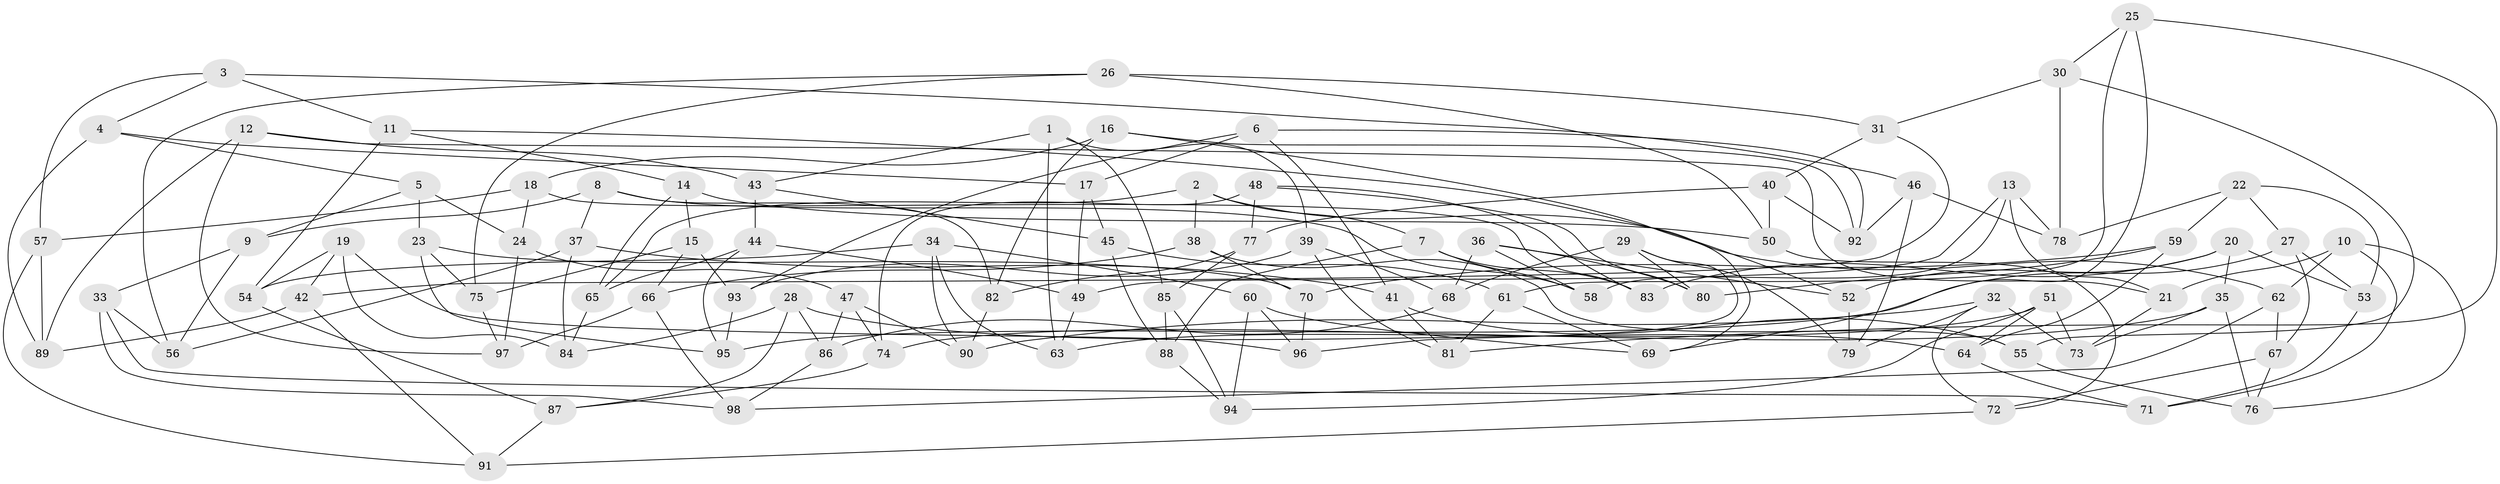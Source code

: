 // Generated by graph-tools (version 1.1) at 2025/50/03/09/25 03:50:54]
// undirected, 98 vertices, 196 edges
graph export_dot {
graph [start="1"]
  node [color=gray90,style=filled];
  1;
  2;
  3;
  4;
  5;
  6;
  7;
  8;
  9;
  10;
  11;
  12;
  13;
  14;
  15;
  16;
  17;
  18;
  19;
  20;
  21;
  22;
  23;
  24;
  25;
  26;
  27;
  28;
  29;
  30;
  31;
  32;
  33;
  34;
  35;
  36;
  37;
  38;
  39;
  40;
  41;
  42;
  43;
  44;
  45;
  46;
  47;
  48;
  49;
  50;
  51;
  52;
  53;
  54;
  55;
  56;
  57;
  58;
  59;
  60;
  61;
  62;
  63;
  64;
  65;
  66;
  67;
  68;
  69;
  70;
  71;
  72;
  73;
  74;
  75;
  76;
  77;
  78;
  79;
  80;
  81;
  82;
  83;
  84;
  85;
  86;
  87;
  88;
  89;
  90;
  91;
  92;
  93;
  94;
  95;
  96;
  97;
  98;
  1 -- 43;
  1 -- 39;
  1 -- 63;
  1 -- 85;
  2 -- 65;
  2 -- 38;
  2 -- 7;
  2 -- 62;
  3 -- 11;
  3 -- 57;
  3 -- 4;
  3 -- 46;
  4 -- 5;
  4 -- 17;
  4 -- 89;
  5 -- 9;
  5 -- 23;
  5 -- 24;
  6 -- 17;
  6 -- 93;
  6 -- 92;
  6 -- 41;
  7 -- 88;
  7 -- 83;
  7 -- 58;
  8 -- 58;
  8 -- 82;
  8 -- 37;
  8 -- 9;
  9 -- 33;
  9 -- 56;
  10 -- 21;
  10 -- 62;
  10 -- 71;
  10 -- 76;
  11 -- 14;
  11 -- 52;
  11 -- 54;
  12 -- 43;
  12 -- 89;
  12 -- 97;
  12 -- 21;
  13 -- 58;
  13 -- 78;
  13 -- 21;
  13 -- 49;
  14 -- 15;
  14 -- 65;
  14 -- 50;
  15 -- 66;
  15 -- 75;
  15 -- 93;
  16 -- 18;
  16 -- 82;
  16 -- 92;
  16 -- 69;
  17 -- 45;
  17 -- 49;
  18 -- 24;
  18 -- 83;
  18 -- 57;
  19 -- 42;
  19 -- 54;
  19 -- 96;
  19 -- 84;
  20 -- 53;
  20 -- 83;
  20 -- 52;
  20 -- 35;
  21 -- 73;
  22 -- 78;
  22 -- 53;
  22 -- 59;
  22 -- 27;
  23 -- 95;
  23 -- 70;
  23 -- 75;
  24 -- 47;
  24 -- 97;
  25 -- 81;
  25 -- 69;
  25 -- 61;
  25 -- 30;
  26 -- 75;
  26 -- 56;
  26 -- 50;
  26 -- 31;
  27 -- 67;
  27 -- 95;
  27 -- 53;
  28 -- 64;
  28 -- 86;
  28 -- 87;
  28 -- 84;
  29 -- 79;
  29 -- 68;
  29 -- 96;
  29 -- 80;
  30 -- 78;
  30 -- 55;
  30 -- 31;
  31 -- 42;
  31 -- 40;
  32 -- 72;
  32 -- 90;
  32 -- 79;
  32 -- 73;
  33 -- 71;
  33 -- 98;
  33 -- 56;
  34 -- 63;
  34 -- 60;
  34 -- 54;
  34 -- 90;
  35 -- 73;
  35 -- 76;
  35 -- 74;
  36 -- 68;
  36 -- 52;
  36 -- 80;
  36 -- 58;
  37 -- 84;
  37 -- 56;
  37 -- 41;
  38 -- 66;
  38 -- 55;
  38 -- 70;
  39 -- 93;
  39 -- 68;
  39 -- 81;
  40 -- 50;
  40 -- 77;
  40 -- 92;
  41 -- 55;
  41 -- 81;
  42 -- 91;
  42 -- 89;
  43 -- 45;
  43 -- 44;
  44 -- 65;
  44 -- 49;
  44 -- 95;
  45 -- 61;
  45 -- 88;
  46 -- 92;
  46 -- 78;
  46 -- 79;
  47 -- 86;
  47 -- 74;
  47 -- 90;
  48 -- 83;
  48 -- 80;
  48 -- 74;
  48 -- 77;
  49 -- 63;
  50 -- 72;
  51 -- 64;
  51 -- 94;
  51 -- 63;
  51 -- 73;
  52 -- 79;
  53 -- 71;
  54 -- 87;
  55 -- 76;
  57 -- 91;
  57 -- 89;
  59 -- 80;
  59 -- 64;
  59 -- 70;
  60 -- 69;
  60 -- 96;
  60 -- 94;
  61 -- 81;
  61 -- 69;
  62 -- 98;
  62 -- 67;
  64 -- 71;
  65 -- 84;
  66 -- 98;
  66 -- 97;
  67 -- 72;
  67 -- 76;
  68 -- 86;
  70 -- 96;
  72 -- 91;
  74 -- 87;
  75 -- 97;
  77 -- 82;
  77 -- 85;
  82 -- 90;
  85 -- 88;
  85 -- 94;
  86 -- 98;
  87 -- 91;
  88 -- 94;
  93 -- 95;
}
